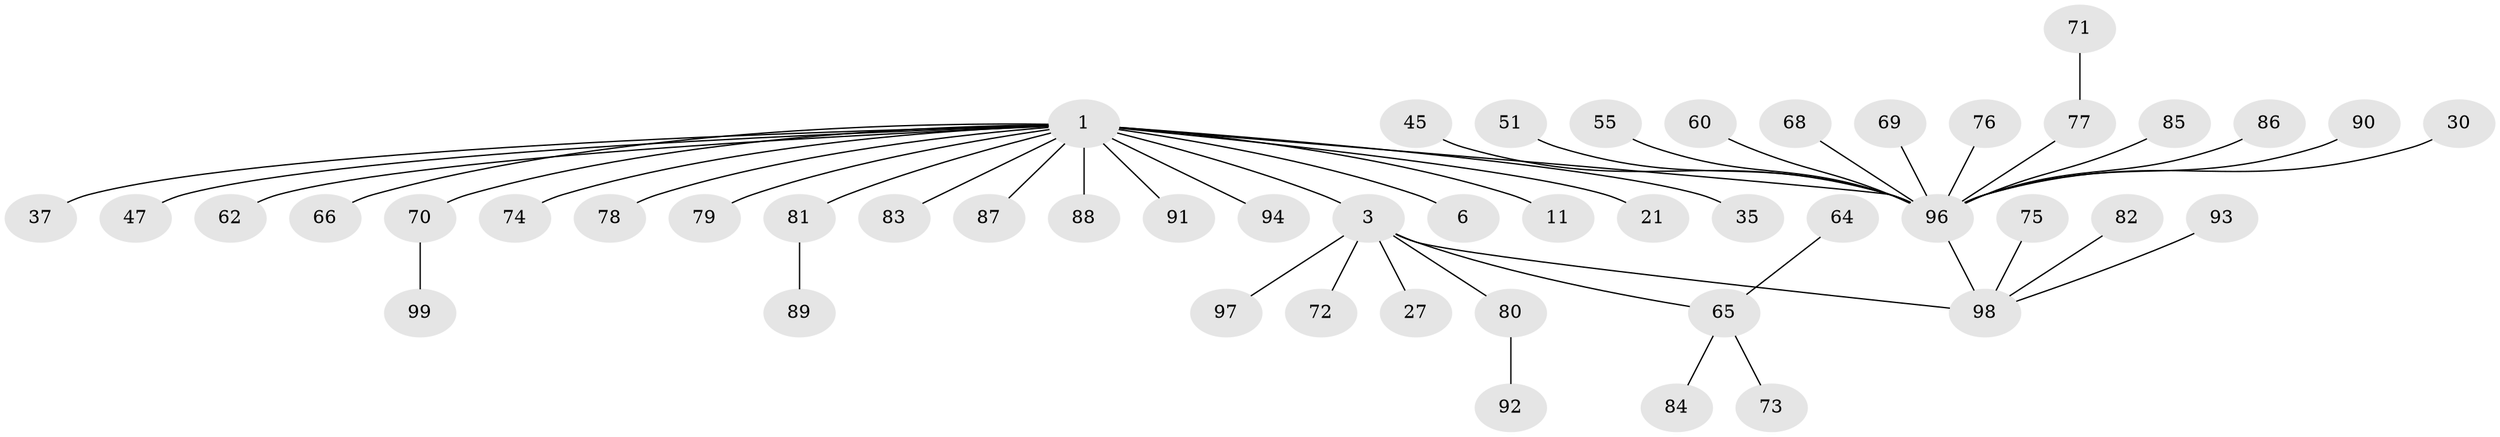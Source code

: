 // original degree distribution, {23: 0.010101010101010102, 5: 0.010101010101010102, 6: 0.050505050505050504, 4: 0.010101010101010102, 1: 0.5959595959595959, 3: 0.06060606060606061, 7: 0.010101010101010102, 2: 0.24242424242424243, 12: 0.010101010101010102}
// Generated by graph-tools (version 1.1) at 2025/48/03/09/25 04:48:25]
// undirected, 49 vertices, 49 edges
graph export_dot {
graph [start="1"]
  node [color=gray90,style=filled];
  1;
  3 [super="+2"];
  6;
  11;
  21;
  27;
  30;
  35;
  37;
  45;
  47 [super="+17"];
  51;
  55;
  60;
  62;
  64;
  65 [super="+8+19+32+33+43"];
  66;
  68;
  69;
  70 [super="+38"];
  71;
  72;
  73;
  74;
  75;
  76;
  77 [super="+49"];
  78 [super="+59"];
  79;
  80 [super="+48+50"];
  81;
  82;
  83;
  84;
  85 [super="+44"];
  86;
  87;
  88;
  89;
  90;
  91;
  92;
  93;
  94;
  96 [super="+26+41+40"];
  97 [super="+58"];
  98 [super="+12+23+95+36+39+46+52+54+61+56+67"];
  99 [super="+57"];
  1 -- 3 [weight=2];
  1 -- 6;
  1 -- 11;
  1 -- 21;
  1 -- 35;
  1 -- 37;
  1 -- 62;
  1 -- 66;
  1 -- 74;
  1 -- 79;
  1 -- 81;
  1 -- 83;
  1 -- 87;
  1 -- 88;
  1 -- 91;
  1 -- 94;
  1 -- 96 [weight=3];
  1 -- 70;
  1 -- 47;
  1 -- 78;
  3 -- 27;
  3 -- 72;
  3 -- 65;
  3 -- 98 [weight=2];
  3 -- 80;
  3 -- 97;
  30 -- 96;
  45 -- 96;
  51 -- 96;
  55 -- 96;
  60 -- 96;
  64 -- 65;
  65 -- 84;
  65 -- 73;
  68 -- 96;
  69 -- 96;
  70 -- 99;
  71 -- 77;
  75 -- 98;
  76 -- 96;
  77 -- 96;
  80 -- 92;
  81 -- 89;
  82 -- 98;
  85 -- 96;
  86 -- 96;
  90 -- 96;
  93 -- 98;
  96 -- 98;
}
